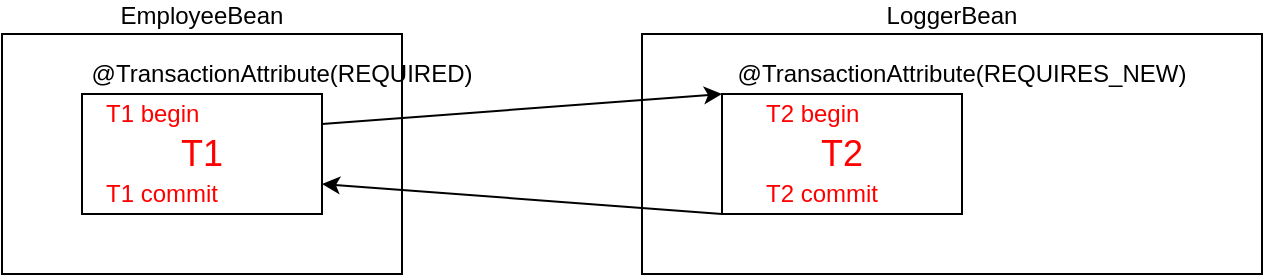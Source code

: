 <mxfile version="12.9.8" type="device"><diagram id="fsmJS6tgzHNveDhlDSUo" name="Page-1"><mxGraphModel dx="2062" dy="1123" grid="1" gridSize="10" guides="1" tooltips="1" connect="1" arrows="1" fold="1" page="1" pageScale="1" pageWidth="827" pageHeight="1169" math="0" shadow="0"><root><mxCell id="0"/><mxCell id="1" parent="0"/><mxCell id="cdOSKrLfYLp_hsmvoq76-1" value="EmployeeBean" style="rounded=0;whiteSpace=wrap;html=1;labelPosition=center;verticalLabelPosition=top;align=center;verticalAlign=bottom;" vertex="1" parent="1"><mxGeometry x="120" y="200" width="200" height="120" as="geometry"/></mxCell><mxCell id="cdOSKrLfYLp_hsmvoq76-2" value="" style="rounded=0;whiteSpace=wrap;html=1;" vertex="1" parent="1"><mxGeometry x="160" y="230" width="120" height="60" as="geometry"/></mxCell><mxCell id="cdOSKrLfYLp_hsmvoq76-3" value="LoggerBean" style="rounded=0;whiteSpace=wrap;html=1;labelPosition=center;verticalLabelPosition=top;align=center;verticalAlign=bottom;" vertex="1" parent="1"><mxGeometry x="440" y="200" width="310" height="120" as="geometry"/></mxCell><mxCell id="cdOSKrLfYLp_hsmvoq76-4" value="" style="rounded=0;whiteSpace=wrap;html=1;" vertex="1" parent="1"><mxGeometry x="480" y="230" width="120" height="60" as="geometry"/></mxCell><mxCell id="cdOSKrLfYLp_hsmvoq76-5" value="@TransactionAttribute(REQUIRED)" style="text;html=1;strokeColor=none;fillColor=none;align=center;verticalAlign=middle;whiteSpace=wrap;rounded=0;" vertex="1" parent="1"><mxGeometry x="240" y="210" width="40" height="20" as="geometry"/></mxCell><mxCell id="cdOSKrLfYLp_hsmvoq76-6" value="@TransactionAttribute(REQUIRES_NEW)" style="text;html=1;strokeColor=none;fillColor=none;align=center;verticalAlign=middle;whiteSpace=wrap;rounded=0;" vertex="1" parent="1"><mxGeometry x="470" y="210" width="260" height="20" as="geometry"/></mxCell><mxCell id="cdOSKrLfYLp_hsmvoq76-9" value="T1" style="text;html=1;strokeColor=none;fillColor=none;align=center;verticalAlign=middle;whiteSpace=wrap;rounded=0;fontSize=18;fontColor=#FF0000;" vertex="1" parent="1"><mxGeometry x="200" y="250" width="40" height="20" as="geometry"/></mxCell><mxCell id="cdOSKrLfYLp_hsmvoq76-10" value="T2" style="text;html=1;strokeColor=none;fillColor=none;align=center;verticalAlign=middle;whiteSpace=wrap;rounded=0;fontSize=18;fontColor=#FF0000;" vertex="1" parent="1"><mxGeometry x="520" y="250" width="40" height="20" as="geometry"/></mxCell><mxCell id="cdOSKrLfYLp_hsmvoq76-11" value="T1 begin" style="text;html=1;strokeColor=none;fillColor=none;align=left;verticalAlign=middle;whiteSpace=wrap;rounded=0;fontSize=12;fontColor=#FF0000;" vertex="1" parent="1"><mxGeometry x="170" y="230" width="70" height="20" as="geometry"/></mxCell><mxCell id="cdOSKrLfYLp_hsmvoq76-12" value="T2 commit" style="text;html=1;strokeColor=none;fillColor=none;align=left;verticalAlign=middle;whiteSpace=wrap;rounded=0;fontSize=12;fontColor=#FF0000;" vertex="1" parent="1"><mxGeometry x="500" y="270" width="70" height="20" as="geometry"/></mxCell><mxCell id="cdOSKrLfYLp_hsmvoq76-13" value="T2 begin" style="text;html=1;strokeColor=none;fillColor=none;align=left;verticalAlign=middle;whiteSpace=wrap;rounded=0;fontSize=12;fontColor=#FF0000;" vertex="1" parent="1"><mxGeometry x="500" y="230" width="70" height="20" as="geometry"/></mxCell><mxCell id="cdOSKrLfYLp_hsmvoq76-14" value="T1 commit" style="text;html=1;strokeColor=none;fillColor=none;align=left;verticalAlign=middle;whiteSpace=wrap;rounded=0;fontSize=12;fontColor=#FF0000;" vertex="1" parent="1"><mxGeometry x="170" y="270" width="70" height="20" as="geometry"/></mxCell><mxCell id="cdOSKrLfYLp_hsmvoq76-16" value="" style="endArrow=classic;html=1;fontSize=12;fontColor=#FF0000;entryX=0;entryY=0;entryDx=0;entryDy=0;exitX=1;exitY=0.25;exitDx=0;exitDy=0;" edge="1" parent="1" source="cdOSKrLfYLp_hsmvoq76-2" target="cdOSKrLfYLp_hsmvoq76-4"><mxGeometry width="50" height="50" relative="1" as="geometry"><mxPoint x="390" y="590" as="sourcePoint"/><mxPoint x="440" y="540" as="targetPoint"/></mxGeometry></mxCell><mxCell id="cdOSKrLfYLp_hsmvoq76-17" value="" style="endArrow=classic;html=1;fontSize=12;fontColor=#FF0000;entryX=1;entryY=0.75;entryDx=0;entryDy=0;exitX=0;exitY=1;exitDx=0;exitDy=0;" edge="1" parent="1" source="cdOSKrLfYLp_hsmvoq76-4" target="cdOSKrLfYLp_hsmvoq76-2"><mxGeometry width="50" height="50" relative="1" as="geometry"><mxPoint x="390" y="590" as="sourcePoint"/><mxPoint x="440" y="540" as="targetPoint"/></mxGeometry></mxCell></root></mxGraphModel></diagram></mxfile>